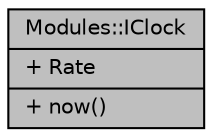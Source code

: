 digraph "Modules::IClock"
{
 // INTERACTIVE_SVG=YES
  edge [fontname="Helvetica",fontsize="10",labelfontname="Helvetica",labelfontsize="10"];
  node [fontname="Helvetica",fontsize="10",shape=record];
  Node1 [label="{Modules::IClock\n|+ Rate\l|+ now()\l}",height=0.2,width=0.4,color="black", fillcolor="grey75", style="filled", fontcolor="black"];
}
